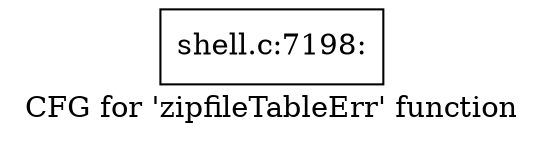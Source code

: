 digraph "CFG for 'zipfileTableErr' function" {
	label="CFG for 'zipfileTableErr' function";

	Node0x560276b4db00 [shape=record,label="{shell.c:7198:}"];
}
